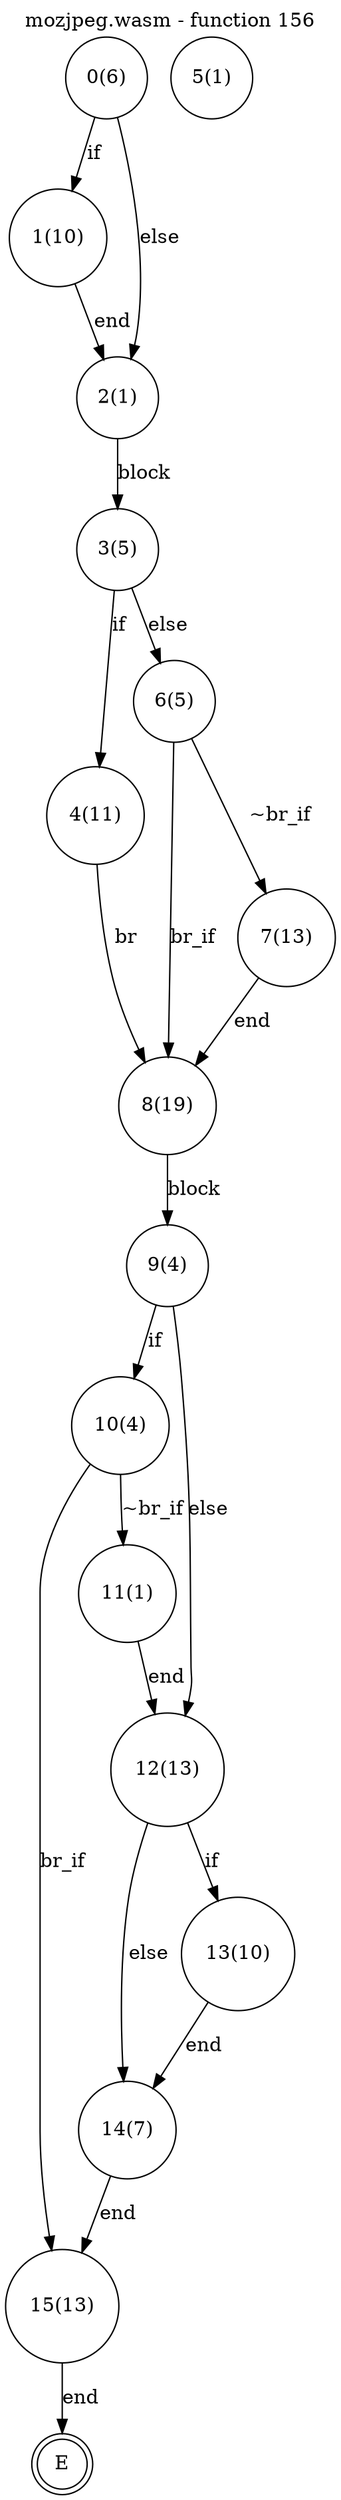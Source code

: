 digraph finite_state_machine {
    label = "mozjpeg.wasm - function 156"
    labelloc =  t
    labelfontsize = 16
    labelfontcolor = black
    labelfontname = "Helvetica"
    node [shape = doublecircle]; E ;
node [shape=circle, fontcolor=black, style="", label="0(6)"]0
node [shape=circle, fontcolor=black, style="", label="1(10)"]1
node [shape=circle, fontcolor=black, style="", label="2(1)"]2
node [shape=circle, fontcolor=black, style="", label="3(5)"]3
node [shape=circle, fontcolor=black, style="", label="4(11)"]4
node [shape=circle, fontcolor=black, style="", label="5(1)"]5
node [shape=circle, fontcolor=black, style="", label="6(5)"]6
node [shape=circle, fontcolor=black, style="", label="7(13)"]7
node [shape=circle, fontcolor=black, style="", label="8(19)"]8
node [shape=circle, fontcolor=black, style="", label="9(4)"]9
node [shape=circle, fontcolor=black, style="", label="10(4)"]10
node [shape=circle, fontcolor=black, style="", label="11(1)"]11
node [shape=circle, fontcolor=black, style="", label="12(13)"]12
node [shape=circle, fontcolor=black, style="", label="13(10)"]13
node [shape=circle, fontcolor=black, style="", label="14(7)"]14
node [shape=circle, fontcolor=black, style="", label="15(13)"]15
node [shape=circle, fontcolor=black, style="", label="E"]E
    0 -> 1[label="if"];
    0 -> 2[label="else"];
    1 -> 2[label="end"];
    2 -> 3[label="block"];
    3 -> 4[label="if"];
    3 -> 6[label="else"];
    4 -> 8[label="br"];
    6 -> 7[label="~br_if"];
    6 -> 8[label="br_if"];
    7 -> 8[label="end"];
    8 -> 9[label="block"];
    9 -> 10[label="if"];
    9 -> 12[label="else"];
    10 -> 11[label="~br_if"];
    10 -> 15[label="br_if"];
    11 -> 12[label="end"];
    12 -> 13[label="if"];
    12 -> 14[label="else"];
    13 -> 14[label="end"];
    14 -> 15[label="end"];
    15 -> E[label="end"];
}
